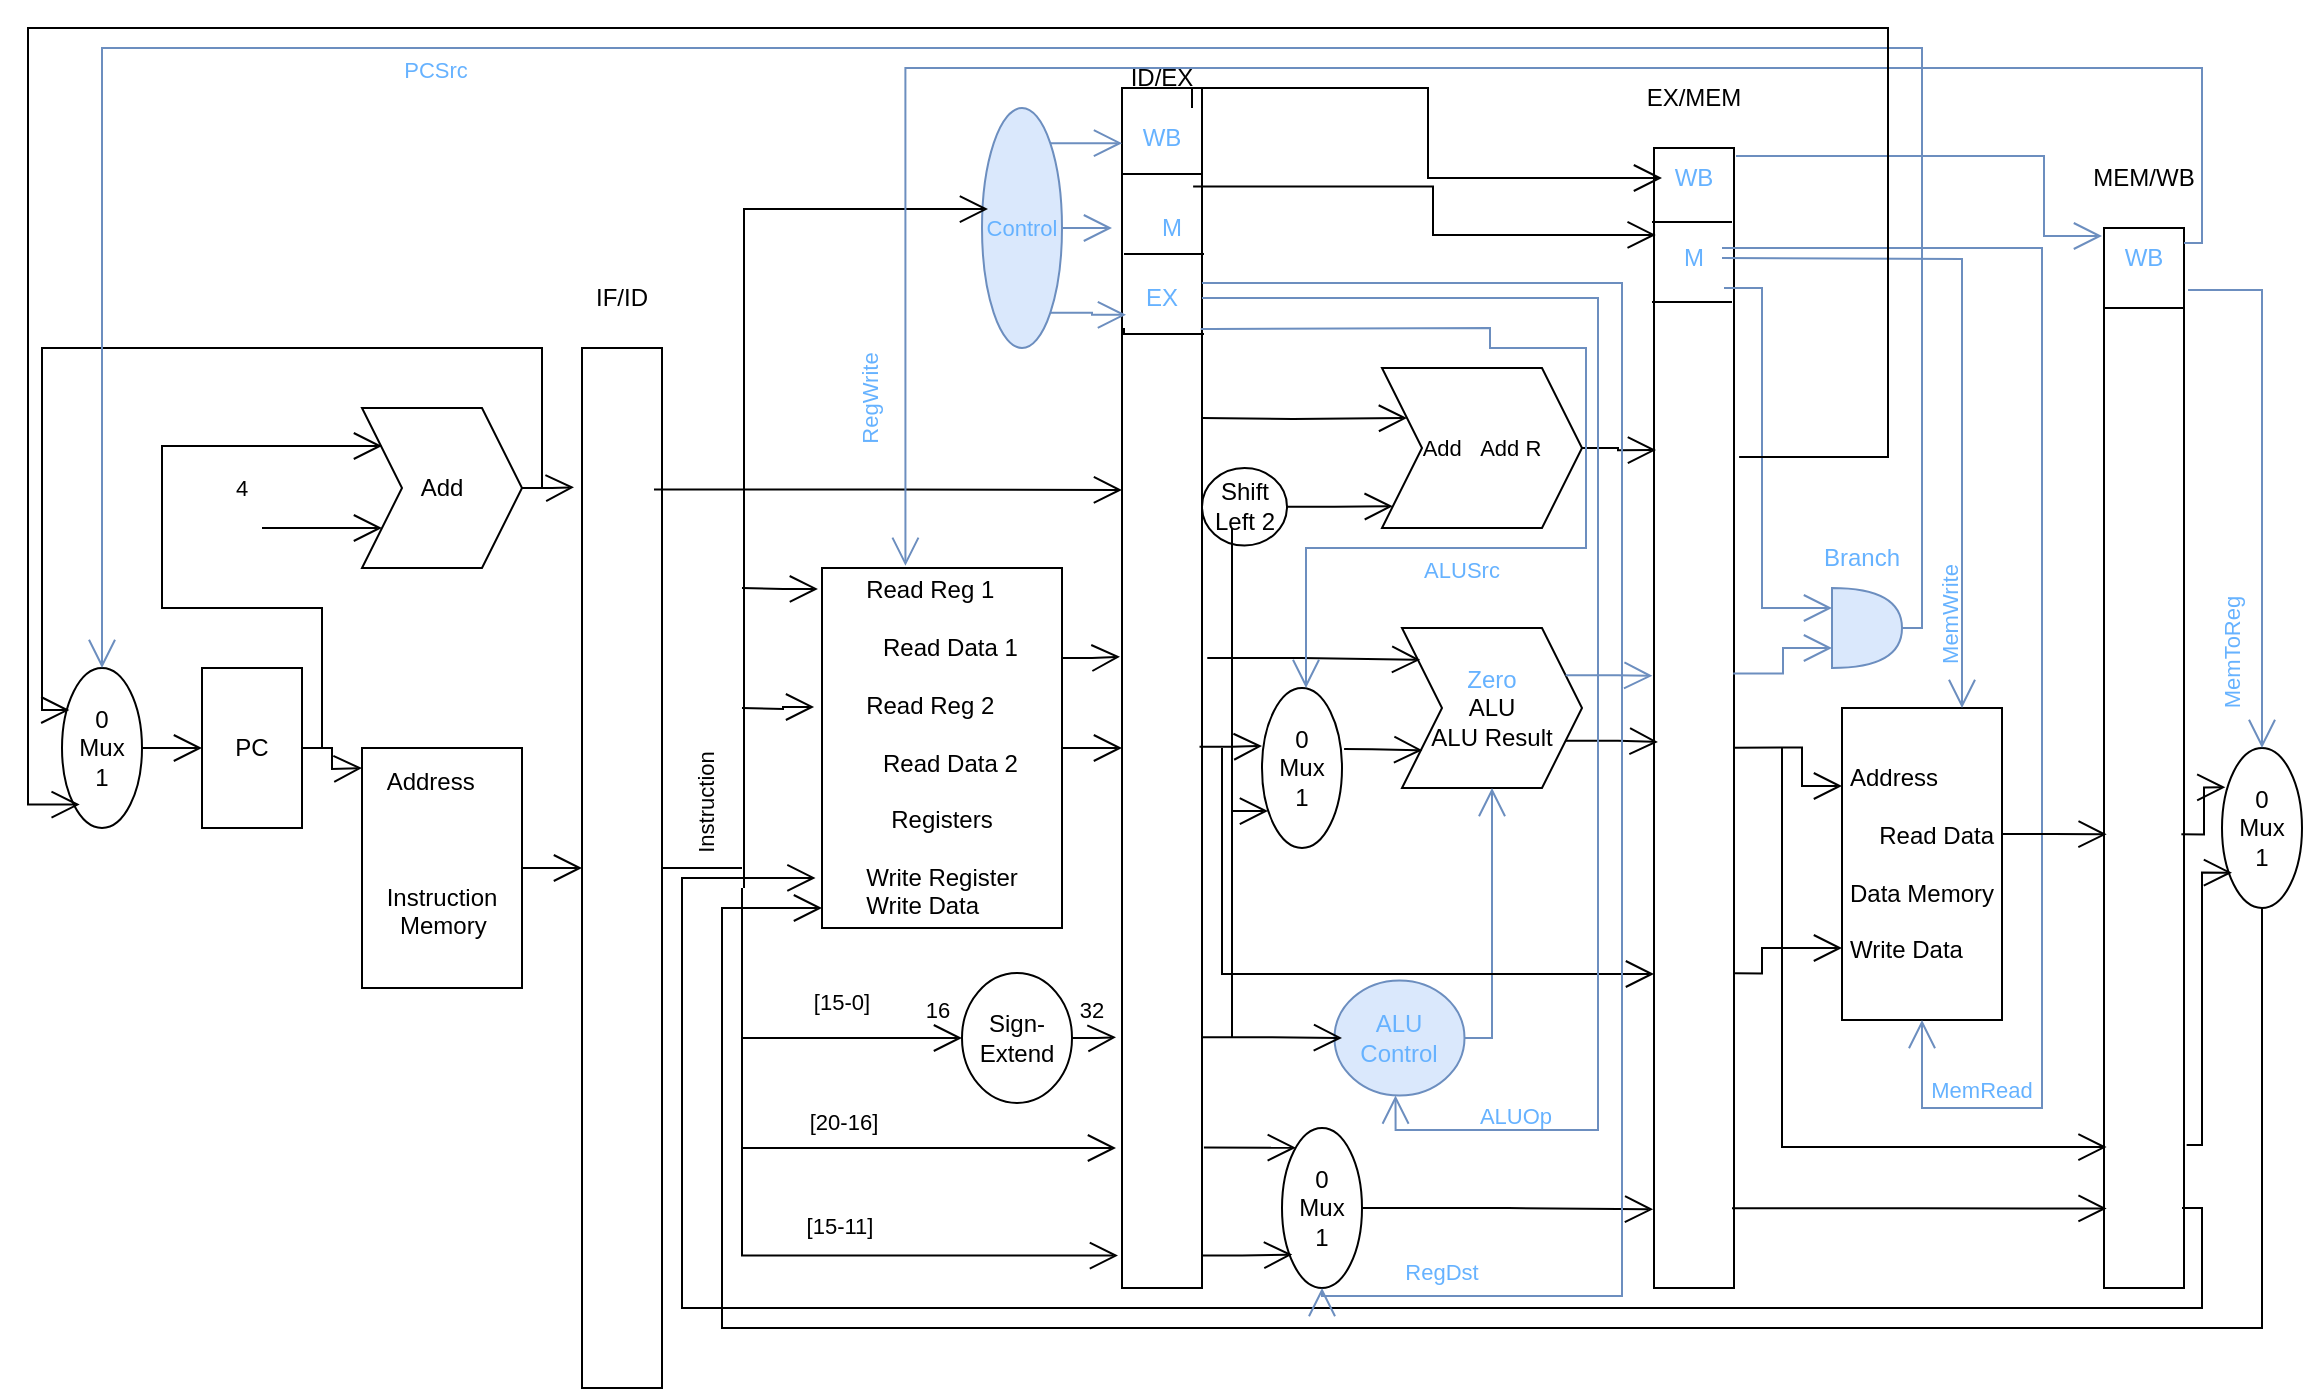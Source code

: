<mxfile version="15.4.3" type="device"><diagram id="XAtSlS7cZ2ynF8iQsSJ3" name="Page-1"><mxGraphModel dx="2076" dy="1056" grid="1" gridSize="10" guides="1" tooltips="1" connect="1" arrows="1" fold="1" page="1" pageScale="1" pageWidth="1169" pageHeight="827" math="0" shadow="0"><root><mxCell id="0"/><mxCell id="1" parent="0"/><mxCell id="9OMyCrzkdS5SxaaaDgei-3" value="0&lt;br&gt;Mux&lt;br&gt;1" style="ellipse;whiteSpace=wrap;html=1;" vertex="1" parent="1"><mxGeometry x="30" y="360" width="40" height="80" as="geometry"/></mxCell><mxCell id="9OMyCrzkdS5SxaaaDgei-5" value="PC" style="rounded=0;whiteSpace=wrap;html=1;" vertex="1" parent="1"><mxGeometry x="100" y="360" width="50" height="80" as="geometry"/></mxCell><mxCell id="9OMyCrzkdS5SxaaaDgei-6" value="Add" style="shape=step;perimeter=stepPerimeter;whiteSpace=wrap;html=1;fixedSize=1;" vertex="1" parent="1"><mxGeometry x="180" y="230" width="80" height="80" as="geometry"/></mxCell><mxCell id="9OMyCrzkdS5SxaaaDgei-7" value="&lt;div style=&quot;text-align: left&quot;&gt;&lt;span&gt;Address&lt;/span&gt;&lt;/div&gt;&lt;div style=&quot;text-align: left&quot;&gt;&lt;span&gt;&lt;br&gt;&lt;/span&gt;&lt;/div&gt;&lt;div style=&quot;text-align: left&quot;&gt;&lt;span&gt;&lt;br&gt;&lt;/span&gt;&lt;/div&gt;&lt;div style=&quot;text-align: left&quot;&gt;&lt;span&gt;&lt;br&gt;&lt;/span&gt;&lt;/div&gt;&lt;div style=&quot;text-align: left&quot;&gt;&lt;span&gt;Instruction&lt;/span&gt;&lt;/div&gt;&lt;div style=&quot;text-align: left&quot;&gt;&lt;span&gt;&amp;nbsp; Memory&lt;/span&gt;&lt;/div&gt;&lt;br&gt;" style="rounded=0;whiteSpace=wrap;html=1;" vertex="1" parent="1"><mxGeometry x="180" y="400" width="80" height="120" as="geometry"/></mxCell><mxCell id="9OMyCrzkdS5SxaaaDgei-8" value="" style="rounded=0;whiteSpace=wrap;html=1;" vertex="1" parent="1"><mxGeometry x="290" y="200" width="40" height="520" as="geometry"/></mxCell><mxCell id="9OMyCrzkdS5SxaaaDgei-9" value="" style="rounded=0;whiteSpace=wrap;html=1;" vertex="1" parent="1"><mxGeometry x="560" y="70" width="40" height="600" as="geometry"/></mxCell><mxCell id="9OMyCrzkdS5SxaaaDgei-10" value="" style="rounded=0;whiteSpace=wrap;html=1;" vertex="1" parent="1"><mxGeometry x="826" y="100" width="40" height="570" as="geometry"/></mxCell><mxCell id="9OMyCrzkdS5SxaaaDgei-11" value="" style="rounded=0;whiteSpace=wrap;html=1;" vertex="1" parent="1"><mxGeometry x="1051" y="140" width="40" height="530" as="geometry"/></mxCell><mxCell id="9OMyCrzkdS5SxaaaDgei-12" value="0&lt;br&gt;Mux&lt;br&gt;1" style="ellipse;whiteSpace=wrap;html=1;" vertex="1" parent="1"><mxGeometry x="1110" y="400" width="40" height="80" as="geometry"/></mxCell><mxCell id="9OMyCrzkdS5SxaaaDgei-16" value="" style="endArrow=none;html=1;rounded=0;edgeStyle=orthogonalEdgeStyle;" edge="1" parent="1"><mxGeometry relative="1" as="geometry"><mxPoint x="560" y="113" as="sourcePoint"/><mxPoint x="600" y="113" as="targetPoint"/><Array as="points"><mxPoint x="560" y="113"/><mxPoint x="600" y="113"/></Array></mxGeometry></mxCell><mxCell id="9OMyCrzkdS5SxaaaDgei-17" value="" style="endArrow=none;html=1;rounded=0;edgeStyle=orthogonalEdgeStyle;" edge="1" parent="1"><mxGeometry relative="1" as="geometry"><mxPoint x="561" y="153" as="sourcePoint"/><mxPoint x="601" y="153" as="targetPoint"/><Array as="points"><mxPoint x="561" y="153"/><mxPoint x="601" y="153"/></Array></mxGeometry></mxCell><mxCell id="9OMyCrzkdS5SxaaaDgei-18" value="" style="endArrow=none;html=1;rounded=0;edgeStyle=orthogonalEdgeStyle;startArrow=none;" edge="1" parent="1" source="9OMyCrzkdS5SxaaaDgei-49"><mxGeometry relative="1" as="geometry"><mxPoint x="561" y="193" as="sourcePoint"/><mxPoint x="601" y="193" as="targetPoint"/><Array as="points"><mxPoint x="561" y="193"/><mxPoint x="601" y="193"/></Array></mxGeometry></mxCell><mxCell id="9OMyCrzkdS5SxaaaDgei-19" value="" style="endArrow=none;html=1;rounded=0;edgeStyle=orthogonalEdgeStyle;" edge="1" parent="1"><mxGeometry relative="1" as="geometry"><mxPoint x="825" y="137" as="sourcePoint"/><mxPoint x="865" y="137" as="targetPoint"/><Array as="points"><mxPoint x="825" y="137"/><mxPoint x="865" y="137"/></Array></mxGeometry></mxCell><mxCell id="9OMyCrzkdS5SxaaaDgei-20" value="" style="endArrow=none;html=1;rounded=0;edgeStyle=orthogonalEdgeStyle;" edge="1" parent="1"><mxGeometry relative="1" as="geometry"><mxPoint x="825" y="177.0" as="sourcePoint"/><mxPoint x="865" y="177.0" as="targetPoint"/><Array as="points"><mxPoint x="825" y="177"/><mxPoint x="865" y="177"/></Array></mxGeometry></mxCell><mxCell id="9OMyCrzkdS5SxaaaDgei-21" value="" style="endArrow=none;html=1;rounded=0;edgeStyle=orthogonalEdgeStyle;" edge="1" parent="1"><mxGeometry relative="1" as="geometry"><mxPoint x="1051" y="180" as="sourcePoint"/><mxPoint x="1091" y="180" as="targetPoint"/><Array as="points"><mxPoint x="1051" y="180"/><mxPoint x="1091" y="180"/></Array></mxGeometry></mxCell><mxCell id="9OMyCrzkdS5SxaaaDgei-23" value="&lt;font style=&quot;font-size: 11px&quot;&gt;Control&lt;/font&gt;" style="ellipse;whiteSpace=wrap;html=1;direction=south;fillColor=#dae8fc;strokeColor=#6c8ebf;fontColor=#66B2FF;" vertex="1" parent="1"><mxGeometry x="490" y="80" width="40" height="120" as="geometry"/></mxCell><mxCell id="9OMyCrzkdS5SxaaaDgei-24" value="Sign-&lt;br&gt;Extend" style="ellipse;whiteSpace=wrap;html=1;rotation=0;direction=south;" vertex="1" parent="1"><mxGeometry x="480" y="512.5" width="55" height="65" as="geometry"/></mxCell><mxCell id="9OMyCrzkdS5SxaaaDgei-25" value="&lt;div style=&quot;text-align: left&quot;&gt;&lt;span&gt;Read Reg 1&lt;/span&gt;&lt;/div&gt;&lt;br&gt;&lt;div style=&quot;text-align: right&quot;&gt;&lt;span&gt;Read Data 1&lt;/span&gt;&lt;/div&gt;&lt;br&gt;&lt;div style=&quot;text-align: left&quot;&gt;&lt;span&gt;Read Reg 2&lt;/span&gt;&lt;/div&gt;&lt;br&gt;&lt;div style=&quot;text-align: right&quot;&gt;&lt;span&gt;Read Data 2&lt;/span&gt;&lt;/div&gt;&lt;br&gt;Registers&lt;br&gt;&lt;br&gt;&lt;div style=&quot;text-align: left&quot;&gt;&lt;span&gt;Write Register&lt;/span&gt;&lt;/div&gt;&lt;div style=&quot;text-align: left&quot;&gt;&lt;span&gt;Write Data&lt;/span&gt;&lt;/div&gt;" style="rounded=0;whiteSpace=wrap;html=1;" vertex="1" parent="1"><mxGeometry x="410" y="310" width="120" height="180" as="geometry"/></mxCell><mxCell id="9OMyCrzkdS5SxaaaDgei-26" value="ALU&lt;br&gt;Control" style="ellipse;whiteSpace=wrap;html=1;rotation=0;fillColor=#dae8fc;strokeColor=#6c8ebf;fontColor=#66B2FF;" vertex="1" parent="1"><mxGeometry x="666.25" y="516.25" width="65" height="57.5" as="geometry"/></mxCell><mxCell id="9OMyCrzkdS5SxaaaDgei-28" value="0&lt;br&gt;Mux&lt;br&gt;1" style="ellipse;whiteSpace=wrap;html=1;" vertex="1" parent="1"><mxGeometry x="640" y="590" width="40" height="80" as="geometry"/></mxCell><mxCell id="9OMyCrzkdS5SxaaaDgei-30" value="0&lt;br&gt;Mux&lt;br&gt;1" style="ellipse;whiteSpace=wrap;html=1;" vertex="1" parent="1"><mxGeometry x="630" y="370" width="40" height="80" as="geometry"/></mxCell><mxCell id="9OMyCrzkdS5SxaaaDgei-31" value="&lt;font color=&quot;#66b2ff&quot;&gt;Zero&lt;/font&gt;&lt;br&gt;ALU&lt;br&gt;ALU Result" style="shape=step;perimeter=stepPerimeter;whiteSpace=wrap;html=1;fixedSize=1;" vertex="1" parent="1"><mxGeometry x="700" y="340" width="90" height="80" as="geometry"/></mxCell><mxCell id="9OMyCrzkdS5SxaaaDgei-32" value="Shift&lt;br&gt;Left 2" style="ellipse;whiteSpace=wrap;html=1;rotation=0;" vertex="1" parent="1"><mxGeometry x="600" y="260" width="42.5" height="38.75" as="geometry"/></mxCell><mxCell id="9OMyCrzkdS5SxaaaDgei-34" value="&lt;font style=&quot;font-size: 11px&quot;&gt;Add&amp;nbsp; &amp;nbsp;Add R&lt;/font&gt;" style="shape=step;perimeter=stepPerimeter;whiteSpace=wrap;html=1;fixedSize=1;" vertex="1" parent="1"><mxGeometry x="690" y="210" width="100" height="80" as="geometry"/></mxCell><mxCell id="9OMyCrzkdS5SxaaaDgei-36" value="&lt;div style=&quot;text-align: left&quot;&gt;&lt;span&gt;Address&lt;/span&gt;&lt;/div&gt;&lt;br&gt;&lt;div style=&quot;text-align: right&quot;&gt;&lt;span&gt;Read Data&lt;/span&gt;&lt;/div&gt;&lt;br&gt;Data Memory&lt;br&gt;&lt;br&gt;&lt;div style=&quot;text-align: left&quot;&gt;&lt;span&gt;Write Data&lt;/span&gt;&lt;/div&gt;" style="rounded=0;whiteSpace=wrap;html=1;" vertex="1" parent="1"><mxGeometry x="920" y="380" width="80" height="156" as="geometry"/></mxCell><mxCell id="9OMyCrzkdS5SxaaaDgei-37" value="" style="shape=or;whiteSpace=wrap;html=1;fillColor=#dae8fc;strokeColor=#6c8ebf;" vertex="1" parent="1"><mxGeometry x="915" y="320" width="35" height="40" as="geometry"/></mxCell><mxCell id="9OMyCrzkdS5SxaaaDgei-38" value="IF/ID&lt;span style=&quot;color: rgba(0 , 0 , 0 , 0) ; font-family: monospace ; font-size: 0px&quot;&gt;%3CmxGraphModel%3E%3Croot%3E%3CmxCell%20id%3D%220%22%2F%3E%3CmxCell%20id%3D%221%22%20parent%3D%220%22%2F%3E%3CmxCell%20id%3D%222%22%20value%3D%22%22%20style%3D%22shape%3Dstep%3Bperimeter%3DstepPerimeter%3BwhiteSpace%3Dwrap%3Bhtml%3D1%3BfixedSize%3D1%3B%22%20vertex%3D%221%22%20parent%3D%221%22%3E%3CmxGeometry%20x%3D%22700%22%20y%3D%22374%22%20width%3D%2280%22%20height%3D%2280%22%20as%3D%22geometry%22%2F%3E%3C%2FmxCell%3E%3C%2Froot%3E%3C%2FmxGraphModel%3E&lt;/span&gt;" style="text;html=1;strokeColor=none;fillColor=none;align=center;verticalAlign=middle;whiteSpace=wrap;rounded=0;" vertex="1" parent="1"><mxGeometry x="280" y="160" width="60" height="30" as="geometry"/></mxCell><mxCell id="9OMyCrzkdS5SxaaaDgei-39" value="ID/EX&lt;span style=&quot;color: rgba(0 , 0 , 0 , 0) ; font-family: monospace ; font-size: 0px&quot;&gt;%3CmxGraphModel%3E%3Croot%3E%3CmxCell%20id%3D%220%22%2F%3E%3CmxCell%20id%3D%221%22%20parent%3D%220%22%2F%3E%3CmxCell%20id%3D%222%22%20value%3D%22IF%2FID%26lt%3Bspan%20style%3D%26quot%3Bcolor%3A%20rgba(0%20%2C%200%20%2C%200%20%2C%200)%20%3B%20font-family%3A%20monospace%20%3B%20font-size%3A%200px%26quot%3B%26gt%3B%253CmxGraphModel%253E%253Croot%253E%253CmxCell%2520id%253D%25220%2522%252F%253E%253CmxCell%2520id%253D%25221%2522%2520parent%253D%25220%2522%252F%253E%253CmxCell%2520id%253D%25222%2522%2520value%253D%2522%2522%2520style%253D%2522shape%253Dstep%253Bperimeter%253DstepPerimeter%253BwhiteSpace%253Dwrap%253Bhtml%253D1%253BfixedSize%253D1%253B%2522%2520vertex%253D%25221%2522%2520parent%253D%25221%2522%253E%253CmxGeometry%2520x%253D%2522700%2522%2520y%253D%2522374%2522%2520width%253D%252280%2522%2520height%253D%252280%2522%2520as%253D%2522geometry%2522%252F%253E%253C%252FmxCell%253E%253C%252Froot%253E%253C%252FmxGraphModel%253E%26lt%3B%2Fspan%26gt%3B%22%20style%3D%22text%3Bhtml%3D1%3BstrokeColor%3Dnone%3BfillColor%3Dnone%3Balign%3Dcenter%3BverticalAlign%3Dmiddle%3BwhiteSpace%3Dwrap%3Brounded%3D0%3B%22%20vertex%3D%221%22%20parent%3D%221%22%3E%3CmxGeometry%20x%3D%22280%22%20y%3D%22160%22%20width%3D%2260%22%20height%3D%2230%22%20as%3D%22geometry%22%2F%3E%3C%2FmxCell%3E%3C%2Froot%3E%3C%2FmxGraphModel%3E&lt;/span&gt;" style="text;html=1;strokeColor=none;fillColor=none;align=center;verticalAlign=middle;whiteSpace=wrap;rounded=0;" vertex="1" parent="1"><mxGeometry x="550" y="50" width="60" height="30" as="geometry"/></mxCell><mxCell id="9OMyCrzkdS5SxaaaDgei-40" value="EX/MEM" style="text;html=1;strokeColor=none;fillColor=none;align=center;verticalAlign=middle;whiteSpace=wrap;rounded=0;" vertex="1" parent="1"><mxGeometry x="816" y="60" width="60" height="30" as="geometry"/></mxCell><mxCell id="9OMyCrzkdS5SxaaaDgei-41" value="MEM/WB" style="text;html=1;strokeColor=none;fillColor=none;align=center;verticalAlign=middle;whiteSpace=wrap;rounded=0;" vertex="1" parent="1"><mxGeometry x="1041" y="100" width="60" height="30" as="geometry"/></mxCell><mxCell id="9OMyCrzkdS5SxaaaDgei-42" value="Branch" style="text;html=1;strokeColor=none;fillColor=none;align=center;verticalAlign=middle;whiteSpace=wrap;rounded=0;fontColor=#66B2FF;" vertex="1" parent="1"><mxGeometry x="900" y="290" width="60" height="30" as="geometry"/></mxCell><mxCell id="9OMyCrzkdS5SxaaaDgei-43" value="WB" style="text;html=1;strokeColor=none;fillColor=none;align=center;verticalAlign=middle;whiteSpace=wrap;rounded=0;fontColor=#66B2FF;" vertex="1" parent="1"><mxGeometry x="550" y="80" width="60" height="30" as="geometry"/></mxCell><mxCell id="9OMyCrzkdS5SxaaaDgei-44" value="WB" style="text;html=1;strokeColor=none;fillColor=none;align=center;verticalAlign=middle;whiteSpace=wrap;rounded=0;fontColor=#66B2FF;" vertex="1" parent="1"><mxGeometry x="816" y="100" width="60" height="30" as="geometry"/></mxCell><mxCell id="9OMyCrzkdS5SxaaaDgei-45" value="WB" style="text;html=1;strokeColor=none;fillColor=none;align=center;verticalAlign=middle;whiteSpace=wrap;rounded=0;fontColor=#66B2FF;" vertex="1" parent="1"><mxGeometry x="1041" y="140" width="60" height="30" as="geometry"/></mxCell><mxCell id="9OMyCrzkdS5SxaaaDgei-46" value="M" style="text;html=1;strokeColor=none;fillColor=none;align=center;verticalAlign=middle;whiteSpace=wrap;rounded=0;fontColor=#66B2FF;" vertex="1" parent="1"><mxGeometry x="555" y="125" width="60" height="30" as="geometry"/></mxCell><mxCell id="9OMyCrzkdS5SxaaaDgei-47" value="M" style="text;html=1;strokeColor=none;fillColor=none;align=center;verticalAlign=middle;whiteSpace=wrap;rounded=0;fontColor=#66B2FF;" vertex="1" parent="1"><mxGeometry x="816" y="140" width="60" height="30" as="geometry"/></mxCell><mxCell id="9OMyCrzkdS5SxaaaDgei-49" value="EX" style="text;html=1;strokeColor=none;fillColor=none;align=center;verticalAlign=middle;whiteSpace=wrap;rounded=0;fontColor=#66B2FF;" vertex="1" parent="1"><mxGeometry x="550" y="160" width="60" height="30" as="geometry"/></mxCell><mxCell id="9OMyCrzkdS5SxaaaDgei-54" value="" style="endArrow=open;endFill=1;endSize=12;html=1;rounded=0;fontSize=11;edgeStyle=orthogonalEdgeStyle;" edge="1" parent="1"><mxGeometry width="160" relative="1" as="geometry"><mxPoint x="130" y="290" as="sourcePoint"/><mxPoint x="190" y="290" as="targetPoint"/></mxGeometry></mxCell><mxCell id="9OMyCrzkdS5SxaaaDgei-55" value="" style="endArrow=open;endFill=1;endSize=12;html=1;rounded=0;fontSize=11;edgeStyle=orthogonalEdgeStyle;entryX=0;entryY=0.5;entryDx=0;entryDy=0;exitX=1;exitY=0.5;exitDx=0;exitDy=0;" edge="1" parent="1" source="9OMyCrzkdS5SxaaaDgei-3" target="9OMyCrzkdS5SxaaaDgei-5"><mxGeometry width="160" relative="1" as="geometry"><mxPoint x="140" y="337" as="sourcePoint"/><mxPoint x="200" y="337" as="targetPoint"/></mxGeometry></mxCell><mxCell id="9OMyCrzkdS5SxaaaDgei-56" value="" style="endArrow=open;endFill=1;endSize=12;html=1;rounded=0;fontSize=11;edgeStyle=orthogonalEdgeStyle;exitX=1;exitY=0.5;exitDx=0;exitDy=0;" edge="1" parent="1" source="9OMyCrzkdS5SxaaaDgei-5"><mxGeometry width="160" relative="1" as="geometry"><mxPoint x="150" y="310" as="sourcePoint"/><mxPoint x="180" y="410" as="targetPoint"/></mxGeometry></mxCell><mxCell id="9OMyCrzkdS5SxaaaDgei-57" value="" style="endArrow=open;endFill=1;endSize=12;html=1;rounded=0;fontSize=11;edgeStyle=orthogonalEdgeStyle;exitX=1;exitY=0.5;exitDx=0;exitDy=0;entryX=-0.1;entryY=0.134;entryDx=0;entryDy=0;entryPerimeter=0;" edge="1" parent="1" source="9OMyCrzkdS5SxaaaDgei-6" target="9OMyCrzkdS5SxaaaDgei-8"><mxGeometry width="160" relative="1" as="geometry"><mxPoint x="160" y="320" as="sourcePoint"/><mxPoint x="220" y="320" as="targetPoint"/></mxGeometry></mxCell><mxCell id="9OMyCrzkdS5SxaaaDgei-58" value="" style="endArrow=open;endFill=1;endSize=12;html=1;rounded=0;fontSize=11;edgeStyle=orthogonalEdgeStyle;exitX=1;exitY=0.5;exitDx=0;exitDy=0;entryX=0;entryY=0.5;entryDx=0;entryDy=0;" edge="1" parent="1" source="9OMyCrzkdS5SxaaaDgei-7" target="9OMyCrzkdS5SxaaaDgei-8"><mxGeometry width="160" relative="1" as="geometry"><mxPoint x="170" y="330" as="sourcePoint"/><mxPoint x="230" y="330" as="targetPoint"/></mxGeometry></mxCell><mxCell id="9OMyCrzkdS5SxaaaDgei-59" value="" style="endArrow=open;endFill=1;endSize=12;html=1;rounded=0;fontSize=11;edgeStyle=orthogonalEdgeStyle;exitX=0.9;exitY=0.136;exitDx=0;exitDy=0;exitPerimeter=0;entryX=0;entryY=0.335;entryDx=0;entryDy=0;entryPerimeter=0;" edge="1" parent="1" source="9OMyCrzkdS5SxaaaDgei-8" target="9OMyCrzkdS5SxaaaDgei-9"><mxGeometry width="160" relative="1" as="geometry"><mxPoint x="180" y="340" as="sourcePoint"/><mxPoint x="240" y="340" as="targetPoint"/></mxGeometry></mxCell><mxCell id="9OMyCrzkdS5SxaaaDgei-60" value="" style="line;strokeWidth=1;fillColor=none;align=left;verticalAlign=middle;spacingTop=-1;spacingLeft=3;spacingRight=3;rotatable=0;labelPosition=right;points=[];portConstraint=eastwest;fontSize=11;" vertex="1" parent="1"><mxGeometry x="330" y="456" width="40" height="8" as="geometry"/></mxCell><mxCell id="9OMyCrzkdS5SxaaaDgei-61" value="" style="endArrow=open;endFill=1;endSize=12;html=1;rounded=0;fontSize=11;edgeStyle=orthogonalEdgeStyle;entryX=0.421;entryY=0.925;entryDx=0;entryDy=0;entryPerimeter=0;" edge="1" parent="1" target="9OMyCrzkdS5SxaaaDgei-23"><mxGeometry width="160" relative="1" as="geometry"><mxPoint x="371" y="470" as="sourcePoint"/><mxPoint x="371" y="130" as="targetPoint"/><Array as="points"><mxPoint x="371" y="130"/></Array></mxGeometry></mxCell><mxCell id="9OMyCrzkdS5SxaaaDgei-62" value="" style="endArrow=open;endFill=1;endSize=12;html=1;rounded=0;fontSize=11;edgeStyle=orthogonalEdgeStyle;entryX=0.5;entryY=1;entryDx=0;entryDy=0;" edge="1" parent="1" target="9OMyCrzkdS5SxaaaDgei-24"><mxGeometry width="160" relative="1" as="geometry"><mxPoint x="370" y="470" as="sourcePoint"/><mxPoint x="370" y="550" as="targetPoint"/><Array as="points"><mxPoint x="370" y="545"/></Array></mxGeometry></mxCell><mxCell id="9OMyCrzkdS5SxaaaDgei-63" value="" style="endArrow=open;endFill=1;endSize=12;html=1;rounded=0;fontSize=11;edgeStyle=orthogonalEdgeStyle;entryX=-0.05;entryY=0.973;entryDx=0;entryDy=0;entryPerimeter=0;" edge="1" parent="1" target="9OMyCrzkdS5SxaaaDgei-9"><mxGeometry width="160" relative="1" as="geometry"><mxPoint x="370" y="540" as="sourcePoint"/><mxPoint x="370" y="652.0" as="targetPoint"/><Array as="points"><mxPoint x="370" y="654"/></Array></mxGeometry></mxCell><mxCell id="9OMyCrzkdS5SxaaaDgei-64" value="" style="endArrow=open;endFill=1;endSize=12;html=1;rounded=0;fontSize=11;edgeStyle=orthogonalEdgeStyle;" edge="1" parent="1"><mxGeometry width="160" relative="1" as="geometry"><mxPoint x="370" y="600" as="sourcePoint"/><mxPoint x="557" y="600" as="targetPoint"/><Array as="points"><mxPoint x="557" y="600"/></Array></mxGeometry></mxCell><mxCell id="9OMyCrzkdS5SxaaaDgei-65" value="" style="endArrow=open;endFill=1;endSize=12;html=1;rounded=0;fontSize=11;edgeStyle=orthogonalEdgeStyle;exitX=0.5;exitY=0;exitDx=0;exitDy=0;entryX=-0.075;entryY=0.791;entryDx=0;entryDy=0;entryPerimeter=0;" edge="1" parent="1" source="9OMyCrzkdS5SxaaaDgei-24" target="9OMyCrzkdS5SxaaaDgei-9"><mxGeometry width="160" relative="1" as="geometry"><mxPoint x="230" y="390" as="sourcePoint"/><mxPoint x="290" y="390" as="targetPoint"/></mxGeometry></mxCell><mxCell id="9OMyCrzkdS5SxaaaDgei-66" value="" style="endArrow=open;endFill=1;endSize=12;html=1;rounded=0;fontSize=11;edgeStyle=orthogonalEdgeStyle;exitX=1;exitY=0.25;exitDx=0;exitDy=0;entryX=-0.025;entryY=0.474;entryDx=0;entryDy=0;entryPerimeter=0;" edge="1" parent="1" source="9OMyCrzkdS5SxaaaDgei-25" target="9OMyCrzkdS5SxaaaDgei-9"><mxGeometry width="160" relative="1" as="geometry"><mxPoint x="240" y="400" as="sourcePoint"/><mxPoint x="300" y="400" as="targetPoint"/></mxGeometry></mxCell><mxCell id="9OMyCrzkdS5SxaaaDgei-67" value="" style="endArrow=open;endFill=1;endSize=12;html=1;rounded=0;fontSize=11;edgeStyle=orthogonalEdgeStyle;exitX=1;exitY=0.5;exitDx=0;exitDy=0;" edge="1" parent="1" source="9OMyCrzkdS5SxaaaDgei-25"><mxGeometry width="160" relative="1" as="geometry"><mxPoint x="250" y="410" as="sourcePoint"/><mxPoint x="560" y="400" as="targetPoint"/></mxGeometry></mxCell><mxCell id="9OMyCrzkdS5SxaaaDgei-68" value="" style="endArrow=open;endFill=1;endSize=12;html=1;rounded=0;fontSize=11;edgeStyle=orthogonalEdgeStyle;entryX=-0.017;entryY=0.058;entryDx=0;entryDy=0;entryPerimeter=0;" edge="1" parent="1" target="9OMyCrzkdS5SxaaaDgei-25"><mxGeometry width="160" relative="1" as="geometry"><mxPoint x="370" y="320" as="sourcePoint"/><mxPoint x="320" y="420" as="targetPoint"/></mxGeometry></mxCell><mxCell id="9OMyCrzkdS5SxaaaDgei-69" value="" style="endArrow=open;endFill=1;endSize=12;html=1;rounded=0;fontSize=11;edgeStyle=orthogonalEdgeStyle;entryX=-0.033;entryY=0.386;entryDx=0;entryDy=0;entryPerimeter=0;" edge="1" parent="1" target="9OMyCrzkdS5SxaaaDgei-25"><mxGeometry width="160" relative="1" as="geometry"><mxPoint x="370" y="380" as="sourcePoint"/><mxPoint x="330" y="430" as="targetPoint"/></mxGeometry></mxCell><mxCell id="9OMyCrzkdS5SxaaaDgei-70" value="" style="endArrow=open;endFill=1;endSize=12;html=1;rounded=0;fontSize=11;edgeStyle=orthogonalEdgeStyle;exitX=0;exitY=0;exitDx=0;exitDy=0;entryX=0.167;entryY=0.587;entryDx=0;entryDy=0;entryPerimeter=0;fillColor=#dae8fc;strokeColor=#6c8ebf;" edge="1" parent="1" source="9OMyCrzkdS5SxaaaDgei-23" target="9OMyCrzkdS5SxaaaDgei-43"><mxGeometry width="160" relative="1" as="geometry"><mxPoint x="280" y="440" as="sourcePoint"/><mxPoint x="340" y="440" as="targetPoint"/></mxGeometry></mxCell><mxCell id="9OMyCrzkdS5SxaaaDgei-71" value="" style="endArrow=open;endFill=1;endSize=12;html=1;rounded=0;fontSize=11;edgeStyle=orthogonalEdgeStyle;exitX=0.5;exitY=0;exitDx=0;exitDy=0;entryX=0;entryY=0.5;entryDx=0;entryDy=0;fillColor=#dae8fc;strokeColor=#6c8ebf;" edge="1" parent="1" source="9OMyCrzkdS5SxaaaDgei-23" target="9OMyCrzkdS5SxaaaDgei-46"><mxGeometry width="160" relative="1" as="geometry"><mxPoint x="290" y="450" as="sourcePoint"/><mxPoint x="350" y="450" as="targetPoint"/></mxGeometry></mxCell><mxCell id="9OMyCrzkdS5SxaaaDgei-72" value="" style="endArrow=open;endFill=1;endSize=12;html=1;rounded=0;fontSize=11;edgeStyle=orthogonalEdgeStyle;exitX=1;exitY=0;exitDx=0;exitDy=0;entryX=0.05;entryY=0.189;entryDx=0;entryDy=0;entryPerimeter=0;fillColor=#dae8fc;strokeColor=#6c8ebf;" edge="1" parent="1" source="9OMyCrzkdS5SxaaaDgei-23" target="9OMyCrzkdS5SxaaaDgei-9"><mxGeometry width="160" relative="1" as="geometry"><mxPoint x="300" y="460" as="sourcePoint"/><mxPoint x="360" y="460" as="targetPoint"/></mxGeometry></mxCell><mxCell id="9OMyCrzkdS5SxaaaDgei-73" value="" style="endArrow=open;endFill=1;endSize=12;html=1;rounded=0;fontSize=11;edgeStyle=orthogonalEdgeStyle;" edge="1" parent="1"><mxGeometry width="160" relative="1" as="geometry"><mxPoint x="160" y="400" as="sourcePoint"/><mxPoint x="190" y="249" as="targetPoint"/><Array as="points"><mxPoint x="80" y="330"/><mxPoint x="80" y="249"/></Array></mxGeometry></mxCell><mxCell id="9OMyCrzkdS5SxaaaDgei-74" value="" style="endArrow=open;endFill=1;endSize=12;html=1;rounded=0;fontSize=11;edgeStyle=orthogonalEdgeStyle;entryX=0.092;entryY=0.263;entryDx=0;entryDy=0;entryPerimeter=0;" edge="1" parent="1" target="9OMyCrzkdS5SxaaaDgei-3"><mxGeometry width="160" relative="1" as="geometry"><mxPoint x="270" y="270" as="sourcePoint"/><mxPoint x="20" y="380" as="targetPoint"/><Array as="points"><mxPoint x="270" y="200"/><mxPoint x="20" y="200"/><mxPoint x="20" y="381"/></Array></mxGeometry></mxCell><mxCell id="9OMyCrzkdS5SxaaaDgei-75" value="" style="endArrow=open;endFill=1;endSize=12;html=1;rounded=0;fontSize=11;edgeStyle=orthogonalEdgeStyle;entryX=0;entryY=0.25;entryDx=0;entryDy=0;" edge="1" parent="1" target="9OMyCrzkdS5SxaaaDgei-34"><mxGeometry width="160" relative="1" as="geometry"><mxPoint x="600" y="235" as="sourcePoint"/><mxPoint x="390" y="490" as="targetPoint"/></mxGeometry></mxCell><mxCell id="9OMyCrzkdS5SxaaaDgei-77" value="" style="endArrow=open;endFill=1;endSize=12;html=1;rounded=0;fontSize=11;edgeStyle=orthogonalEdgeStyle;exitX=1;exitY=0.5;exitDx=0;exitDy=0;entryX=0.054;entryY=0.864;entryDx=0;entryDy=0;entryPerimeter=0;" edge="1" parent="1" source="9OMyCrzkdS5SxaaaDgei-32" target="9OMyCrzkdS5SxaaaDgei-34"><mxGeometry width="160" relative="1" as="geometry"><mxPoint x="610" y="245" as="sourcePoint"/><mxPoint x="700" y="277" as="targetPoint"/></mxGeometry></mxCell><mxCell id="9OMyCrzkdS5SxaaaDgei-78" value="" style="endArrow=open;endFill=1;endSize=12;html=1;rounded=0;fontSize=11;edgeStyle=orthogonalEdgeStyle;entryX=0.101;entryY=0.199;entryDx=0;entryDy=0;exitX=1.066;exitY=0.475;exitDx=0;exitDy=0;exitPerimeter=0;entryPerimeter=0;" edge="1" parent="1" source="9OMyCrzkdS5SxaaaDgei-9" target="9OMyCrzkdS5SxaaaDgei-31"><mxGeometry width="160" relative="1" as="geometry"><mxPoint x="620" y="255" as="sourcePoint"/><mxPoint x="722.5" y="255" as="targetPoint"/></mxGeometry></mxCell><mxCell id="9OMyCrzkdS5SxaaaDgei-79" value="" style="endArrow=open;endFill=1;endSize=12;html=1;rounded=0;fontSize=11;edgeStyle=orthogonalEdgeStyle;exitX=0.969;exitY=0.549;exitDx=0;exitDy=0;exitPerimeter=0;" edge="1" parent="1" source="9OMyCrzkdS5SxaaaDgei-9"><mxGeometry width="160" relative="1" as="geometry"><mxPoint x="630" y="265" as="sourcePoint"/><mxPoint x="630" y="399" as="targetPoint"/></mxGeometry></mxCell><mxCell id="9OMyCrzkdS5SxaaaDgei-80" value="" style="endArrow=open;endFill=1;endSize=12;html=1;rounded=0;fontSize=11;edgeStyle=orthogonalEdgeStyle;entryX=0.113;entryY=0.764;entryDx=0;entryDy=0;exitX=1.026;exitY=0.382;exitDx=0;exitDy=0;exitPerimeter=0;entryPerimeter=0;" edge="1" parent="1" source="9OMyCrzkdS5SxaaaDgei-30" target="9OMyCrzkdS5SxaaaDgei-31"><mxGeometry width="160" relative="1" as="geometry"><mxPoint x="640" y="275" as="sourcePoint"/><mxPoint x="742.5" y="275" as="targetPoint"/></mxGeometry></mxCell><mxCell id="9OMyCrzkdS5SxaaaDgei-81" value="" style="endArrow=open;endFill=1;endSize=12;html=1;rounded=0;fontSize=11;edgeStyle=orthogonalEdgeStyle;exitX=0.997;exitY=0.791;exitDx=0;exitDy=0;exitPerimeter=0;" edge="1" parent="1" source="9OMyCrzkdS5SxaaaDgei-9"><mxGeometry width="160" relative="1" as="geometry"><mxPoint x="650" y="285" as="sourcePoint"/><mxPoint x="670" y="545" as="targetPoint"/></mxGeometry></mxCell><mxCell id="9OMyCrzkdS5SxaaaDgei-82" value="" style="endArrow=open;endFill=1;endSize=12;html=1;rounded=0;fontSize=11;edgeStyle=orthogonalEdgeStyle;exitX=1.024;exitY=0.883;exitDx=0;exitDy=0;exitPerimeter=0;entryX=0.173;entryY=0.123;entryDx=0;entryDy=0;entryPerimeter=0;" edge="1" parent="1" source="9OMyCrzkdS5SxaaaDgei-9" target="9OMyCrzkdS5SxaaaDgei-28"><mxGeometry width="160" relative="1" as="geometry"><mxPoint x="660" y="295" as="sourcePoint"/><mxPoint x="650" y="602" as="targetPoint"/></mxGeometry></mxCell><mxCell id="9OMyCrzkdS5SxaaaDgei-83" value="" style="endArrow=open;endFill=1;endSize=12;html=1;rounded=0;fontSize=11;edgeStyle=orthogonalEdgeStyle;entryX=0.128;entryY=0.791;entryDx=0;entryDy=0;exitX=0.997;exitY=0.973;exitDx=0;exitDy=0;exitPerimeter=0;entryPerimeter=0;" edge="1" parent="1" source="9OMyCrzkdS5SxaaaDgei-9" target="9OMyCrzkdS5SxaaaDgei-28"><mxGeometry width="160" relative="1" as="geometry"><mxPoint x="670" y="305" as="sourcePoint"/><mxPoint x="772.5" y="305" as="targetPoint"/></mxGeometry></mxCell><mxCell id="9OMyCrzkdS5SxaaaDgei-84" value="" style="line;strokeWidth=1;fillColor=none;align=left;verticalAlign=middle;spacingTop=-1;spacingLeft=3;spacingRight=3;rotatable=0;labelPosition=right;points=[];portConstraint=eastwest;fontSize=11;flipV=1;flipH=1;direction=south;" vertex="1" parent="1"><mxGeometry x="611" y="290" width="8" height="255" as="geometry"/></mxCell><mxCell id="9OMyCrzkdS5SxaaaDgei-85" value="" style="endArrow=open;endFill=1;endSize=12;html=1;rounded=0;fontSize=11;edgeStyle=orthogonalEdgeStyle;exitX=0.445;exitY=0.525;exitDx=0;exitDy=0;exitPerimeter=0;entryX=0.076;entryY=0.768;entryDx=0;entryDy=0;entryPerimeter=0;" edge="1" parent="1" source="9OMyCrzkdS5SxaaaDgei-84" target="9OMyCrzkdS5SxaaaDgei-30"><mxGeometry width="160" relative="1" as="geometry"><mxPoint x="680" y="315" as="sourcePoint"/><mxPoint x="630" y="432" as="targetPoint"/></mxGeometry></mxCell><mxCell id="9OMyCrzkdS5SxaaaDgei-86" value="" style="endArrow=open;endFill=1;endSize=12;html=1;rounded=0;fontSize=11;edgeStyle=orthogonalEdgeStyle;entryX=-0.011;entryY=0.931;entryDx=0;entryDy=0;exitX=1;exitY=0.5;exitDx=0;exitDy=0;entryPerimeter=0;" edge="1" parent="1" source="9OMyCrzkdS5SxaaaDgei-28" target="9OMyCrzkdS5SxaaaDgei-10"><mxGeometry width="160" relative="1" as="geometry"><mxPoint x="690" y="325" as="sourcePoint"/><mxPoint x="792.5" y="325" as="targetPoint"/></mxGeometry></mxCell><mxCell id="9OMyCrzkdS5SxaaaDgei-87" value="" style="endArrow=open;endFill=1;endSize=12;html=1;rounded=0;fontSize=11;edgeStyle=orthogonalEdgeStyle;exitX=1;exitY=0.5;exitDx=0;exitDy=0;fillColor=#dae8fc;strokeColor=#6c8ebf;" edge="1" parent="1" source="9OMyCrzkdS5SxaaaDgei-26" target="9OMyCrzkdS5SxaaaDgei-31"><mxGeometry width="160" relative="1" as="geometry"><mxPoint x="700" y="335" as="sourcePoint"/><mxPoint x="802.5" y="335" as="targetPoint"/></mxGeometry></mxCell><mxCell id="9OMyCrzkdS5SxaaaDgei-88" value="" style="endArrow=open;endFill=1;endSize=12;html=1;rounded=0;fontSize=11;edgeStyle=orthogonalEdgeStyle;" edge="1" parent="1" target="9OMyCrzkdS5SxaaaDgei-10"><mxGeometry width="160" relative="1" as="geometry"><mxPoint x="610" y="400" as="sourcePoint"/><mxPoint x="812.5" y="345" as="targetPoint"/><Array as="points"><mxPoint x="610" y="513"/></Array></mxGeometry></mxCell><mxCell id="9OMyCrzkdS5SxaaaDgei-89" value="" style="endArrow=open;endFill=1;endSize=12;html=1;rounded=0;fontSize=11;edgeStyle=orthogonalEdgeStyle;exitX=1.013;exitY=0.724;exitDx=0;exitDy=0;exitPerimeter=0;" edge="1" parent="1" source="9OMyCrzkdS5SxaaaDgei-10"><mxGeometry width="160" relative="1" as="geometry"><mxPoint x="720" y="355" as="sourcePoint"/><mxPoint x="920" y="500" as="targetPoint"/><Array as="points"><mxPoint x="880" y="513"/><mxPoint x="880" y="500"/></Array></mxGeometry></mxCell><mxCell id="9OMyCrzkdS5SxaaaDgei-90" value="" style="endArrow=open;endFill=1;endSize=12;html=1;rounded=0;fontSize=11;edgeStyle=orthogonalEdgeStyle;entryX=0.049;entryY=0.521;entryDx=0;entryDy=0;exitX=1;exitY=0.75;exitDx=0;exitDy=0;entryPerimeter=0;" edge="1" parent="1" source="9OMyCrzkdS5SxaaaDgei-31" target="9OMyCrzkdS5SxaaaDgei-10"><mxGeometry width="160" relative="1" as="geometry"><mxPoint x="730" y="365" as="sourcePoint"/><mxPoint x="832.5" y="365" as="targetPoint"/></mxGeometry></mxCell><mxCell id="9OMyCrzkdS5SxaaaDgei-91" value="" style="endArrow=open;endFill=1;endSize=12;html=1;rounded=0;fontSize=11;edgeStyle=orthogonalEdgeStyle;entryX=-0.02;entryY=0.463;entryDx=0;entryDy=0;exitX=1;exitY=0.25;exitDx=0;exitDy=0;entryPerimeter=0;fontColor=#66B2FF;fillColor=#dae8fc;strokeColor=#6c8ebf;" edge="1" parent="1" source="9OMyCrzkdS5SxaaaDgei-31" target="9OMyCrzkdS5SxaaaDgei-10"><mxGeometry width="160" relative="1" as="geometry"><mxPoint x="740" y="375" as="sourcePoint"/><mxPoint x="842.5" y="375" as="targetPoint"/></mxGeometry></mxCell><mxCell id="9OMyCrzkdS5SxaaaDgei-92" value="" style="endArrow=open;endFill=1;endSize=12;html=1;rounded=0;fontSize=11;edgeStyle=orthogonalEdgeStyle;entryX=0.025;entryY=0.265;entryDx=0;entryDy=0;exitX=1;exitY=0.5;exitDx=0;exitDy=0;entryPerimeter=0;" edge="1" parent="1" source="9OMyCrzkdS5SxaaaDgei-34" target="9OMyCrzkdS5SxaaaDgei-10"><mxGeometry width="160" relative="1" as="geometry"><mxPoint x="750" y="385" as="sourcePoint"/><mxPoint x="852.5" y="385" as="targetPoint"/></mxGeometry></mxCell><mxCell id="9OMyCrzkdS5SxaaaDgei-93" value="" style="endArrow=open;endFill=1;endSize=12;html=1;rounded=0;fontSize=11;edgeStyle=orthogonalEdgeStyle;entryX=0;entryY=0.75;entryDx=0;entryDy=0;exitX=0.99;exitY=0.461;exitDx=0;exitDy=0;exitPerimeter=0;entryPerimeter=0;fillColor=#dae8fc;strokeColor=#6c8ebf;" edge="1" parent="1" source="9OMyCrzkdS5SxaaaDgei-10" target="9OMyCrzkdS5SxaaaDgei-37"><mxGeometry width="160" relative="1" as="geometry"><mxPoint x="760" y="395" as="sourcePoint"/><mxPoint x="862.5" y="395" as="targetPoint"/></mxGeometry></mxCell><mxCell id="9OMyCrzkdS5SxaaaDgei-94" value="" style="endArrow=open;endFill=1;endSize=12;html=1;rounded=0;fontSize=11;edgeStyle=orthogonalEdgeStyle;exitX=0.75;exitY=1;exitDx=0;exitDy=0;entryX=0;entryY=0.25;entryDx=0;entryDy=0;entryPerimeter=0;fillColor=#dae8fc;strokeColor=#6c8ebf;" edge="1" parent="1" source="9OMyCrzkdS5SxaaaDgei-47" target="9OMyCrzkdS5SxaaaDgei-37"><mxGeometry width="160" relative="1" as="geometry"><mxPoint x="770" y="405" as="sourcePoint"/><mxPoint x="873" y="340" as="targetPoint"/><Array as="points"><mxPoint x="880" y="170"/><mxPoint x="880" y="330"/></Array></mxGeometry></mxCell><mxCell id="9OMyCrzkdS5SxaaaDgei-95" value="" style="endArrow=open;endFill=1;endSize=12;html=1;rounded=0;fontSize=11;edgeStyle=orthogonalEdgeStyle;exitX=1;exitY=0.5;exitDx=0;exitDy=0;exitPerimeter=0;entryX=0.5;entryY=0;entryDx=0;entryDy=0;fillColor=#dae8fc;strokeColor=#6c8ebf;" edge="1" parent="1" source="9OMyCrzkdS5SxaaaDgei-37" target="9OMyCrzkdS5SxaaaDgei-3"><mxGeometry width="160" relative="1" as="geometry"><mxPoint x="780" y="415" as="sourcePoint"/><mxPoint x="50" y="50" as="targetPoint"/><Array as="points"><mxPoint x="960" y="340"/><mxPoint x="960" y="50"/><mxPoint x="50" y="50"/></Array></mxGeometry></mxCell><mxCell id="9OMyCrzkdS5SxaaaDgei-96" value="" style="endArrow=open;endFill=1;endSize=12;html=1;rounded=0;fontSize=11;edgeStyle=orthogonalEdgeStyle;entryX=0.75;entryY=0;entryDx=0;entryDy=0;fillColor=#dae8fc;strokeColor=#6c8ebf;" edge="1" parent="1" target="9OMyCrzkdS5SxaaaDgei-36"><mxGeometry width="160" relative="1" as="geometry"><mxPoint x="860" y="155" as="sourcePoint"/><mxPoint x="892.5" y="425" as="targetPoint"/></mxGeometry></mxCell><mxCell id="9OMyCrzkdS5SxaaaDgei-97" value="" style="endArrow=open;endFill=1;endSize=12;html=1;rounded=0;fontSize=11;edgeStyle=orthogonalEdgeStyle;entryX=0.5;entryY=1;entryDx=0;entryDy=0;fillColor=#dae8fc;strokeColor=#6c8ebf;" edge="1" parent="1" target="9OMyCrzkdS5SxaaaDgei-36"><mxGeometry width="160" relative="1" as="geometry"><mxPoint x="860" y="150" as="sourcePoint"/><mxPoint x="960" y="580" as="targetPoint"/><Array as="points"><mxPoint x="1020" y="150"/><mxPoint x="1020" y="580"/><mxPoint x="960" y="580"/></Array></mxGeometry></mxCell><mxCell id="9OMyCrzkdS5SxaaaDgei-98" value="" style="endArrow=open;endFill=1;endSize=12;html=1;rounded=0;fontSize=11;edgeStyle=orthogonalEdgeStyle;entryX=0;entryY=0.25;entryDx=0;entryDy=0;exitX=0.999;exitY=0.526;exitDx=0;exitDy=0;exitPerimeter=0;" edge="1" parent="1" source="9OMyCrzkdS5SxaaaDgei-10" target="9OMyCrzkdS5SxaaaDgei-36"><mxGeometry width="160" relative="1" as="geometry"><mxPoint x="868" y="400" as="sourcePoint"/><mxPoint x="912.5" y="445" as="targetPoint"/><Array as="points"><mxPoint x="900" y="400"/><mxPoint x="900" y="419"/></Array></mxGeometry></mxCell><mxCell id="9OMyCrzkdS5SxaaaDgei-99" value="" style="endArrow=open;endFill=1;endSize=12;html=1;rounded=0;fontSize=11;edgeStyle=orthogonalEdgeStyle;entryX=0.032;entryY=0.867;entryDx=0;entryDy=0;entryPerimeter=0;" edge="1" parent="1" target="9OMyCrzkdS5SxaaaDgei-11"><mxGeometry width="160" relative="1" as="geometry"><mxPoint x="890" y="400" as="sourcePoint"/><mxPoint x="900" y="600" as="targetPoint"/><Array as="points"><mxPoint x="890" y="600"/></Array></mxGeometry></mxCell><mxCell id="9OMyCrzkdS5SxaaaDgei-100" value="" style="endArrow=open;endFill=1;endSize=12;html=1;rounded=0;fontSize=11;edgeStyle=orthogonalEdgeStyle;entryX=0.033;entryY=0.925;entryDx=0;entryDy=0;exitX=0.975;exitY=0.93;exitDx=0;exitDy=0;exitPerimeter=0;entryPerimeter=0;" edge="1" parent="1" source="9OMyCrzkdS5SxaaaDgei-10" target="9OMyCrzkdS5SxaaaDgei-11"><mxGeometry width="160" relative="1" as="geometry"><mxPoint x="830" y="465" as="sourcePoint"/><mxPoint x="932.5" y="465" as="targetPoint"/></mxGeometry></mxCell><mxCell id="9OMyCrzkdS5SxaaaDgei-101" value="" style="endArrow=open;endFill=1;endSize=12;html=1;rounded=0;fontSize=11;edgeStyle=orthogonalEdgeStyle;exitX=1.033;exitY=0.865;exitDx=0;exitDy=0;exitPerimeter=0;entryX=0.125;entryY=0.779;entryDx=0;entryDy=0;entryPerimeter=0;" edge="1" parent="1" source="9OMyCrzkdS5SxaaaDgei-11" target="9OMyCrzkdS5SxaaaDgei-12"><mxGeometry width="160" relative="1" as="geometry"><mxPoint x="840" y="475" as="sourcePoint"/><mxPoint x="1100" y="460" as="targetPoint"/><Array as="points"><mxPoint x="1100" y="599"/><mxPoint x="1100" y="462"/></Array></mxGeometry></mxCell><mxCell id="9OMyCrzkdS5SxaaaDgei-102" value="" style="endArrow=open;endFill=1;endSize=12;html=1;rounded=0;fontSize=11;edgeStyle=orthogonalEdgeStyle;entryX=0.033;entryY=0.572;entryDx=0;entryDy=0;exitX=1.004;exitY=0.404;exitDx=0;exitDy=0;exitPerimeter=0;entryPerimeter=0;" edge="1" parent="1" source="9OMyCrzkdS5SxaaaDgei-36" target="9OMyCrzkdS5SxaaaDgei-11"><mxGeometry width="160" relative="1" as="geometry"><mxPoint x="850" y="485" as="sourcePoint"/><mxPoint x="952.5" y="485" as="targetPoint"/></mxGeometry></mxCell><mxCell id="9OMyCrzkdS5SxaaaDgei-103" value="" style="endArrow=open;endFill=1;endSize=12;html=1;rounded=0;fontSize=11;edgeStyle=orthogonalEdgeStyle;entryX=0.042;entryY=0.246;entryDx=0;entryDy=0;exitX=0.967;exitY=0.572;exitDx=0;exitDy=0;exitPerimeter=0;entryPerimeter=0;" edge="1" parent="1" source="9OMyCrzkdS5SxaaaDgei-11" target="9OMyCrzkdS5SxaaaDgei-12"><mxGeometry width="160" relative="1" as="geometry"><mxPoint x="860" y="495" as="sourcePoint"/><mxPoint x="962.5" y="495" as="targetPoint"/></mxGeometry></mxCell><mxCell id="9OMyCrzkdS5SxaaaDgei-104" value="" style="endArrow=open;endFill=1;endSize=12;html=1;rounded=0;fontSize=11;edgeStyle=orthogonalEdgeStyle;entryX=0.5;entryY=0;entryDx=0;entryDy=0;exitX=0.867;exitY=1.033;exitDx=0;exitDy=0;exitPerimeter=0;fillColor=#dae8fc;strokeColor=#6c8ebf;" edge="1" parent="1" source="9OMyCrzkdS5SxaaaDgei-45" target="9OMyCrzkdS5SxaaaDgei-12"><mxGeometry width="160" relative="1" as="geometry"><mxPoint x="870" y="505" as="sourcePoint"/><mxPoint x="972.5" y="505" as="targetPoint"/><Array as="points"><mxPoint x="1130" y="171"/></Array></mxGeometry></mxCell><mxCell id="9OMyCrzkdS5SxaaaDgei-105" value="" style="endArrow=open;endFill=1;endSize=12;html=1;rounded=0;fontSize=11;edgeStyle=orthogonalEdgeStyle;entryX=0.431;entryY=-0.006;entryDx=0;entryDy=0;entryPerimeter=0;fillColor=#dae8fc;strokeColor=#6c8ebf;exitX=1;exitY=0.25;exitDx=0;exitDy=0;" edge="1" parent="1"><mxGeometry width="160" relative="1" as="geometry"><mxPoint x="1091" y="147.5" as="sourcePoint"/><mxPoint x="451.72" y="308.92" as="targetPoint"/><Array as="points"><mxPoint x="1100" y="147"/><mxPoint x="1100" y="60"/><mxPoint x="452" y="60"/></Array></mxGeometry></mxCell><mxCell id="9OMyCrzkdS5SxaaaDgei-106" value="" style="endArrow=open;endFill=1;endSize=12;html=1;rounded=0;fontSize=11;edgeStyle=orthogonalEdgeStyle;entryX=-0.027;entryY=0.861;entryDx=0;entryDy=0;entryPerimeter=0;" edge="1" parent="1" target="9OMyCrzkdS5SxaaaDgei-25"><mxGeometry width="160" relative="1" as="geometry"><mxPoint x="1090" y="630" as="sourcePoint"/><mxPoint x="340" y="470" as="targetPoint"/><Array as="points"><mxPoint x="1100" y="630"/><mxPoint x="1100" y="680"/><mxPoint x="340" y="680"/><mxPoint x="340" y="465"/></Array></mxGeometry></mxCell><mxCell id="9OMyCrzkdS5SxaaaDgei-107" value="" style="endArrow=open;endFill=1;endSize=12;html=1;rounded=0;fontSize=11;edgeStyle=orthogonalEdgeStyle;exitX=0.5;exitY=1;exitDx=0;exitDy=0;" edge="1" parent="1" source="9OMyCrzkdS5SxaaaDgei-12"><mxGeometry width="160" relative="1" as="geometry"><mxPoint x="900" y="535" as="sourcePoint"/><mxPoint x="410" y="480" as="targetPoint"/><Array as="points"><mxPoint x="1130" y="690"/><mxPoint x="360" y="690"/><mxPoint x="360" y="480"/><mxPoint x="410" y="480"/></Array></mxGeometry></mxCell><mxCell id="9OMyCrzkdS5SxaaaDgei-108" value="" style="endArrow=open;endFill=1;endSize=12;html=1;rounded=0;fontSize=11;edgeStyle=orthogonalEdgeStyle;fillColor=#dae8fc;strokeColor=#6c8ebf;" edge="1" parent="1"><mxGeometry width="160" relative="1" as="geometry"><mxPoint x="867" y="104" as="sourcePoint"/><mxPoint x="1050" y="144" as="targetPoint"/><Array as="points"><mxPoint x="1021" y="104"/><mxPoint x="1021" y="144"/></Array></mxGeometry></mxCell><mxCell id="9OMyCrzkdS5SxaaaDgei-110" value="" style="endArrow=open;endFill=1;endSize=12;html=1;rounded=0;fontSize=11;edgeStyle=orthogonalEdgeStyle;exitX=0.989;exitY=0.271;exitDx=0;exitDy=0;exitPerimeter=0;entryX=0;entryY=1;entryDx=0;entryDy=0;" edge="1" parent="1"><mxGeometry width="160" relative="1" as="geometry"><mxPoint x="868.56" y="254.47" as="sourcePoint"/><mxPoint x="38.858" y="428.284" as="targetPoint"/><Array as="points"><mxPoint x="943" y="254"/><mxPoint x="943" y="40"/><mxPoint x="13" y="40"/><mxPoint x="13" y="428"/></Array></mxGeometry></mxCell><mxCell id="9OMyCrzkdS5SxaaaDgei-111" value="" style="endArrow=open;endFill=1;endSize=12;html=1;rounded=0;fontSize=11;edgeStyle=orthogonalEdgeStyle;exitX=0.75;exitY=0;exitDx=0;exitDy=0;" edge="1" parent="1" source="9OMyCrzkdS5SxaaaDgei-43"><mxGeometry width="160" relative="1" as="geometry"><mxPoint x="620" y="255" as="sourcePoint"/><mxPoint x="830" y="115" as="targetPoint"/><Array as="points"><mxPoint x="595" y="70"/><mxPoint x="713" y="70"/><mxPoint x="713" y="115"/></Array></mxGeometry></mxCell><mxCell id="9OMyCrzkdS5SxaaaDgei-112" value="" style="endArrow=open;endFill=1;endSize=12;html=1;rounded=0;fontSize=11;edgeStyle=orthogonalEdgeStyle;entryX=0.181;entryY=0.116;entryDx=0;entryDy=0;exitX=0.676;exitY=-0.191;exitDx=0;exitDy=0;exitPerimeter=0;entryPerimeter=0;" edge="1" parent="1" source="9OMyCrzkdS5SxaaaDgei-46" target="9OMyCrzkdS5SxaaaDgei-47"><mxGeometry width="160" relative="1" as="geometry"><mxPoint x="630" y="265" as="sourcePoint"/><mxPoint x="732.5" y="265" as="targetPoint"/></mxGeometry></mxCell><mxCell id="9OMyCrzkdS5SxaaaDgei-113" value="" style="endArrow=open;endFill=1;endSize=12;html=1;rounded=0;fontSize=11;edgeStyle=orthogonalEdgeStyle;fillColor=#dae8fc;strokeColor=#6c8ebf;exitX=0.823;exitY=1.015;exitDx=0;exitDy=0;exitPerimeter=0;" edge="1" parent="1" source="9OMyCrzkdS5SxaaaDgei-49"><mxGeometry width="160" relative="1" as="geometry"><mxPoint x="604" y="190" as="sourcePoint"/><mxPoint x="652" y="370" as="targetPoint"/><Array as="points"><mxPoint x="604" y="191"/><mxPoint x="744" y="190"/><mxPoint x="744" y="200"/><mxPoint x="792" y="200"/><mxPoint x="792" y="300"/><mxPoint x="652" y="300"/></Array></mxGeometry></mxCell><mxCell id="9OMyCrzkdS5SxaaaDgei-114" value="" style="endArrow=open;endFill=1;endSize=12;html=1;rounded=0;fontSize=11;edgeStyle=orthogonalEdgeStyle;entryX=0.5;entryY=1;entryDx=0;entryDy=0;fillColor=#dae8fc;strokeColor=#6c8ebf;exitX=0.833;exitY=0.5;exitDx=0;exitDy=0;exitPerimeter=0;" edge="1" parent="1" source="9OMyCrzkdS5SxaaaDgei-49"><mxGeometry width="160" relative="1" as="geometry"><mxPoint x="608" y="175" as="sourcePoint"/><mxPoint x="696.75" y="573.75" as="targetPoint"/><Array as="points"><mxPoint x="798" y="175"/><mxPoint x="798" y="591"/><mxPoint x="697" y="591"/></Array></mxGeometry></mxCell><mxCell id="9OMyCrzkdS5SxaaaDgei-115" value="" style="endArrow=open;endFill=1;endSize=12;html=1;rounded=0;fontSize=11;edgeStyle=orthogonalEdgeStyle;exitX=0.833;exitY=0.251;exitDx=0;exitDy=0;entryX=0.5;entryY=1;entryDx=0;entryDy=0;fillColor=#dae8fc;strokeColor=#6c8ebf;exitPerimeter=0;" edge="1" parent="1" source="9OMyCrzkdS5SxaaaDgei-49" target="9OMyCrzkdS5SxaaaDgei-28"><mxGeometry width="160" relative="1" as="geometry"><mxPoint x="660" y="295" as="sourcePoint"/><mxPoint x="810" y="680.64" as="targetPoint"/><Array as="points"><mxPoint x="810" y="168"/><mxPoint x="810" y="674"/><mxPoint x="660" y="674"/></Array></mxGeometry></mxCell><mxCell id="9OMyCrzkdS5SxaaaDgei-116" value="4" style="text;html=1;strokeColor=none;fillColor=none;align=center;verticalAlign=middle;whiteSpace=wrap;rounded=0;fontSize=11;fontColor=#000000;" vertex="1" parent="1"><mxGeometry x="90" y="255" width="60" height="30" as="geometry"/></mxCell><mxCell id="9OMyCrzkdS5SxaaaDgei-124" value="" style="shape=image;html=1;verticalAlign=top;verticalLabelPosition=bottom;labelBackgroundColor=#ffffff;imageAspect=0;aspect=fixed;image=https://cdn4.iconfinder.com/data/icons/essential-app-2/16/record-round-circle-dot-128.png;fontSize=11;fontColor=#000000;" vertex="1" parent="1"><mxGeometry x="156" y="395" width="8" height="8" as="geometry"/></mxCell><mxCell id="9OMyCrzkdS5SxaaaDgei-130" value="" style="shape=image;html=1;verticalAlign=top;verticalLabelPosition=bottom;labelBackgroundColor=#ffffff;imageAspect=0;aspect=fixed;image=https://cdn4.iconfinder.com/data/icons/essential-app-2/16/record-round-circle-dot-128.png;fontSize=11;fontColor=#000000;" vertex="1" parent="1"><mxGeometry x="267" y="266" width="8" height="8" as="geometry"/></mxCell><mxCell id="9OMyCrzkdS5SxaaaDgei-131" value="" style="shape=image;html=1;verticalAlign=top;verticalLabelPosition=bottom;labelBackgroundColor=#ffffff;imageAspect=0;aspect=fixed;image=https://cdn4.iconfinder.com/data/icons/essential-app-2/16/record-round-circle-dot-128.png;fontSize=11;fontColor=#000000;" vertex="1" parent="1"><mxGeometry x="368" y="455" width="8" height="8" as="geometry"/></mxCell><mxCell id="9OMyCrzkdS5SxaaaDgei-132" value="" style="shape=image;html=1;verticalAlign=top;verticalLabelPosition=bottom;labelBackgroundColor=#ffffff;imageAspect=0;aspect=fixed;image=https://cdn4.iconfinder.com/data/icons/essential-app-2/16/record-round-circle-dot-128.png;fontSize=11;fontColor=#000000;" vertex="1" parent="1"><mxGeometry x="367" y="376" width="8" height="8" as="geometry"/></mxCell><mxCell id="9OMyCrzkdS5SxaaaDgei-133" value="" style="shape=image;html=1;verticalAlign=top;verticalLabelPosition=bottom;labelBackgroundColor=#ffffff;imageAspect=0;aspect=fixed;image=https://cdn4.iconfinder.com/data/icons/essential-app-2/16/record-round-circle-dot-128.png;fontSize=11;fontColor=#000000;" vertex="1" parent="1"><mxGeometry x="367" y="316" width="8" height="8" as="geometry"/></mxCell><mxCell id="9OMyCrzkdS5SxaaaDgei-134" value="" style="shape=image;html=1;verticalAlign=top;verticalLabelPosition=bottom;labelBackgroundColor=#ffffff;imageAspect=0;aspect=fixed;image=https://cdn4.iconfinder.com/data/icons/essential-app-2/16/record-round-circle-dot-128.png;fontSize=11;fontColor=#000000;" vertex="1" parent="1"><mxGeometry x="367" y="541" width="8" height="8" as="geometry"/></mxCell><mxCell id="9OMyCrzkdS5SxaaaDgei-135" value="" style="shape=image;html=1;verticalAlign=top;verticalLabelPosition=bottom;labelBackgroundColor=#ffffff;imageAspect=0;aspect=fixed;image=https://cdn4.iconfinder.com/data/icons/essential-app-2/16/record-round-circle-dot-128.png;fontSize=11;fontColor=#000000;" vertex="1" parent="1"><mxGeometry x="367" y="595.5" width="8" height="8" as="geometry"/></mxCell><mxCell id="9OMyCrzkdS5SxaaaDgei-136" value="" style="shape=image;html=1;verticalAlign=top;verticalLabelPosition=bottom;labelBackgroundColor=#ffffff;imageAspect=0;aspect=fixed;image=https://cdn4.iconfinder.com/data/icons/essential-app-2/16/record-round-circle-dot-128.png;fontSize=11;fontColor=#000000;" vertex="1" parent="1"><mxGeometry x="605" y="396" width="8" height="8" as="geometry"/></mxCell><mxCell id="9OMyCrzkdS5SxaaaDgei-137" value="" style="shape=image;html=1;verticalAlign=top;verticalLabelPosition=bottom;labelBackgroundColor=#ffffff;imageAspect=0;aspect=fixed;image=https://cdn4.iconfinder.com/data/icons/essential-app-2/16/record-round-circle-dot-128.png;fontSize=11;fontColor=#000000;" vertex="1" parent="1"><mxGeometry x="612" y="428" width="8" height="8" as="geometry"/></mxCell><mxCell id="9OMyCrzkdS5SxaaaDgei-138" value="" style="shape=image;html=1;verticalAlign=top;verticalLabelPosition=bottom;labelBackgroundColor=#ffffff;imageAspect=0;aspect=fixed;image=https://cdn4.iconfinder.com/data/icons/essential-app-2/16/record-round-circle-dot-128.png;fontSize=11;fontColor=#000000;" vertex="1" parent="1"><mxGeometry x="611" y="541" width="8" height="8" as="geometry"/></mxCell><mxCell id="9OMyCrzkdS5SxaaaDgei-139" value="" style="shape=image;html=1;verticalAlign=top;verticalLabelPosition=bottom;labelBackgroundColor=#ffffff;imageAspect=0;aspect=fixed;image=https://cdn4.iconfinder.com/data/icons/essential-app-2/16/record-round-circle-dot-128.png;fontSize=11;fontColor=#000000;" vertex="1" parent="1"><mxGeometry x="885" y="396" width="8" height="8" as="geometry"/></mxCell><mxCell id="9OMyCrzkdS5SxaaaDgei-140" value="Instruction" style="text;html=1;strokeColor=none;fillColor=none;align=center;verticalAlign=middle;whiteSpace=wrap;rounded=0;fontSize=11;fontColor=#000000;rotation=-90;" vertex="1" parent="1"><mxGeometry x="322" y="412" width="60" height="30" as="geometry"/></mxCell><mxCell id="9OMyCrzkdS5SxaaaDgei-142" value="[15-0]" style="text;html=1;strokeColor=none;fillColor=none;align=center;verticalAlign=middle;whiteSpace=wrap;rounded=0;fontSize=11;fontColor=#000000;" vertex="1" parent="1"><mxGeometry x="390" y="512" width="60" height="30" as="geometry"/></mxCell><mxCell id="9OMyCrzkdS5SxaaaDgei-143" value="[20-16]" style="text;html=1;strokeColor=none;fillColor=none;align=center;verticalAlign=middle;whiteSpace=wrap;rounded=0;fontSize=11;fontColor=#000000;" vertex="1" parent="1"><mxGeometry x="391" y="572" width="60" height="30" as="geometry"/></mxCell><mxCell id="9OMyCrzkdS5SxaaaDgei-144" value="[15-11]" style="text;html=1;strokeColor=none;fillColor=none;align=center;verticalAlign=middle;whiteSpace=wrap;rounded=0;fontSize=11;fontColor=#000000;" vertex="1" parent="1"><mxGeometry x="389" y="624" width="60" height="30" as="geometry"/></mxCell><mxCell id="9OMyCrzkdS5SxaaaDgei-145" value="16" style="text;html=1;strokeColor=none;fillColor=none;align=center;verticalAlign=middle;whiteSpace=wrap;rounded=0;fontSize=11;fontColor=#000000;" vertex="1" parent="1"><mxGeometry x="438" y="516" width="60" height="30" as="geometry"/></mxCell><mxCell id="9OMyCrzkdS5SxaaaDgei-146" value="32" style="text;html=1;strokeColor=none;fillColor=none;align=center;verticalAlign=middle;whiteSpace=wrap;rounded=0;fontSize=11;fontColor=#000000;" vertex="1" parent="1"><mxGeometry x="515" y="516" width="60" height="30" as="geometry"/></mxCell><mxCell id="9OMyCrzkdS5SxaaaDgei-147" value="&lt;font color=&quot;#66b2ff&quot;&gt;RegWrite&lt;/font&gt;" style="text;html=1;strokeColor=none;fillColor=none;align=center;verticalAlign=middle;whiteSpace=wrap;rounded=0;fontSize=11;fontColor=#000000;rotation=-90;" vertex="1" parent="1"><mxGeometry x="404" y="210" width="60" height="30" as="geometry"/></mxCell><mxCell id="9OMyCrzkdS5SxaaaDgei-148" value="&lt;font color=&quot;#66b2ff&quot;&gt;ALUSrc&lt;/font&gt;" style="text;html=1;strokeColor=none;fillColor=none;align=center;verticalAlign=middle;whiteSpace=wrap;rounded=0;fontSize=11;fontColor=#000000;" vertex="1" parent="1"><mxGeometry x="700" y="296" width="60" height="30" as="geometry"/></mxCell><mxCell id="9OMyCrzkdS5SxaaaDgei-149" value="&lt;font color=&quot;#66b2ff&quot;&gt;RegDst&lt;/font&gt;" style="text;html=1;strokeColor=none;fillColor=none;align=center;verticalAlign=middle;whiteSpace=wrap;rounded=0;fontSize=11;fontColor=#000000;" vertex="1" parent="1"><mxGeometry x="690" y="647" width="60" height="30" as="geometry"/></mxCell><mxCell id="9OMyCrzkdS5SxaaaDgei-150" value="&lt;font color=&quot;#66b2ff&quot;&gt;ALUOp&lt;/font&gt;" style="text;html=1;strokeColor=none;fillColor=none;align=center;verticalAlign=middle;whiteSpace=wrap;rounded=0;fontSize=11;fontColor=#000000;" vertex="1" parent="1"><mxGeometry x="727" y="568.5" width="60" height="30" as="geometry"/></mxCell><mxCell id="9OMyCrzkdS5SxaaaDgei-151" value="&lt;font color=&quot;#66b2ff&quot;&gt;PCSrc&lt;/font&gt;" style="text;html=1;strokeColor=none;fillColor=none;align=center;verticalAlign=middle;whiteSpace=wrap;rounded=0;fontSize=11;fontColor=#000000;" vertex="1" parent="1"><mxGeometry x="187" y="46" width="60" height="30" as="geometry"/></mxCell><mxCell id="9OMyCrzkdS5SxaaaDgei-152" value="&lt;font color=&quot;#66b2ff&quot;&gt;MemRead&lt;/font&gt;" style="text;html=1;strokeColor=none;fillColor=none;align=center;verticalAlign=middle;whiteSpace=wrap;rounded=0;fontSize=11;fontColor=#000000;" vertex="1" parent="1"><mxGeometry x="960" y="555.75" width="60" height="30" as="geometry"/></mxCell><mxCell id="9OMyCrzkdS5SxaaaDgei-153" value="&lt;font color=&quot;#66b2ff&quot;&gt;MemWrite&lt;/font&gt;" style="text;html=1;strokeColor=none;fillColor=none;align=center;verticalAlign=middle;whiteSpace=wrap;rounded=0;fontSize=11;fontColor=#000000;rotation=-90;" vertex="1" parent="1"><mxGeometry x="944" y="318" width="60" height="30" as="geometry"/></mxCell><mxCell id="9OMyCrzkdS5SxaaaDgei-154" value="&lt;font color=&quot;#66b2ff&quot;&gt;MemToReg&lt;/font&gt;" style="text;html=1;strokeColor=none;fillColor=none;align=center;verticalAlign=middle;whiteSpace=wrap;rounded=0;fontSize=11;fontColor=#000000;rotation=-90;" vertex="1" parent="1"><mxGeometry x="1085" y="337" width="60" height="30" as="geometry"/></mxCell></root></mxGraphModel></diagram></mxfile>